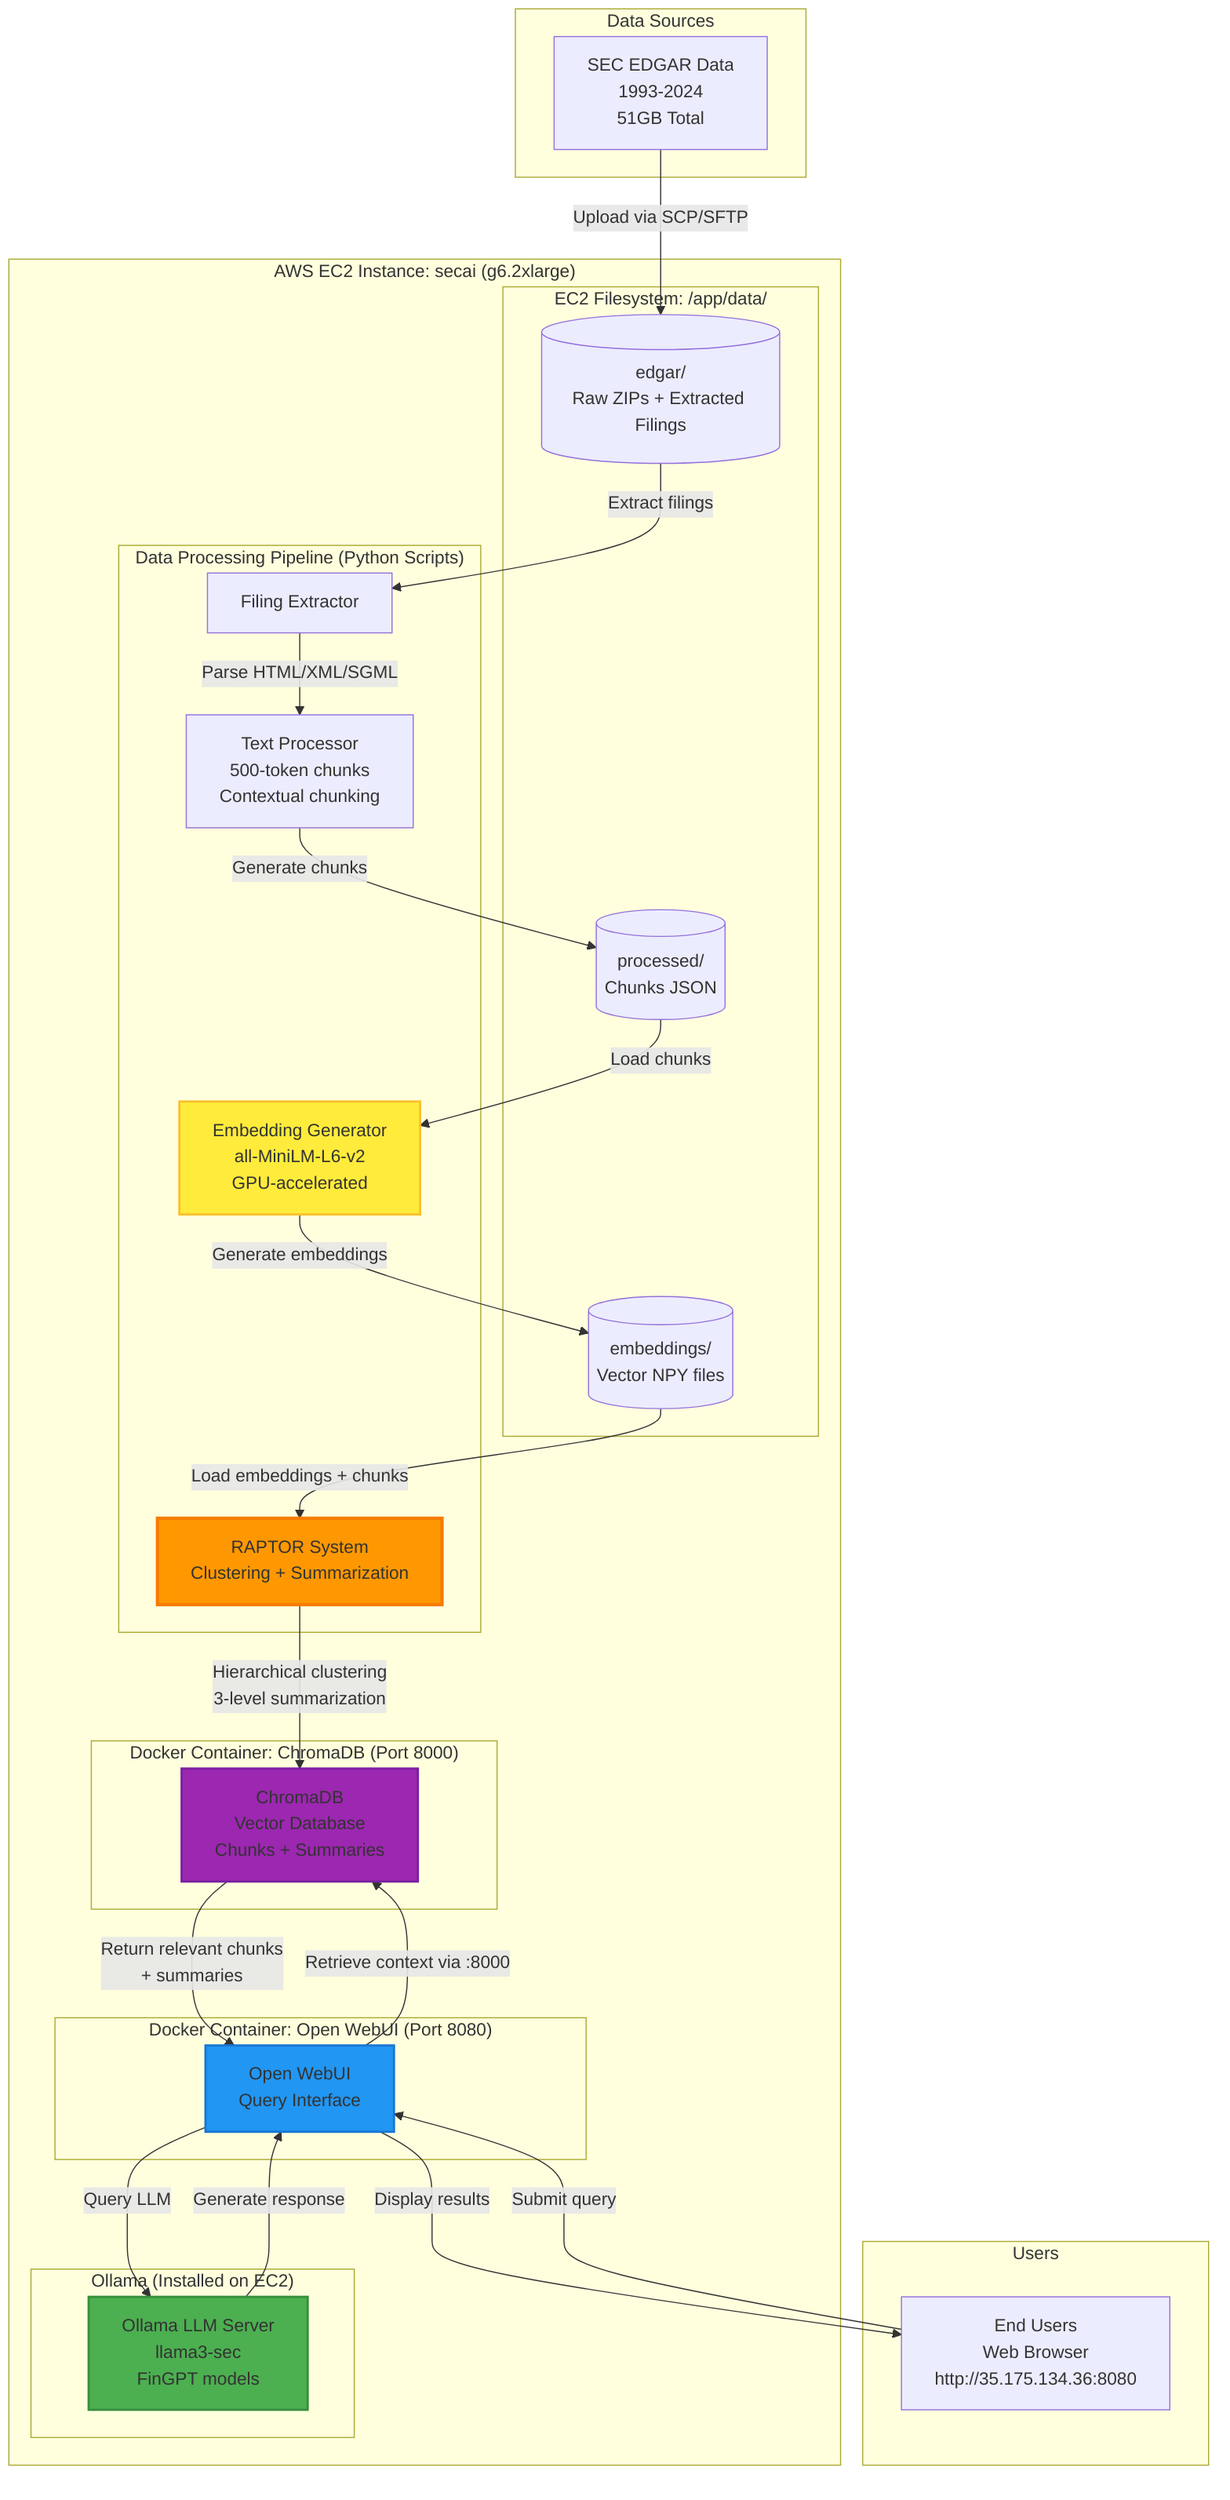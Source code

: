 graph TB
    subgraph "Data Sources"
        A[SEC EDGAR Data<br/>1993-2024<br/>51GB Total]
    end

    subgraph "AWS EC2 Instance: secai (g6.2xlarge)"
        subgraph "EC2 Filesystem: /app/data/"
            J[(edgar/<br/>Raw ZIPs + Extracted Filings)]
            K[(processed/<br/>Chunks JSON)]
            M[(embeddings/<br/>Vector NPY files)]
        end

        subgraph "Data Processing Pipeline (Python Scripts)"
            C[Filing Extractor]
            D[Text Processor<br/>500-token chunks<br/>Contextual chunking]
            F[Embedding Generator<br/>all-MiniLM-L6-v2<br/>GPU-accelerated]
            E[RAPTOR System<br/>Clustering + Summarization]
        end

        subgraph "Ollama (Installed on EC2)"
            H[Ollama LLM Server<br/>llama3-sec<br/>FinGPT models]
        end

        subgraph "Docker Container: ChromaDB (Port 8000)"
            G[ChromaDB<br/>Vector Database<br/>Chunks + Summaries]
        end

        subgraph "Docker Container: Open WebUI (Port 8080)"
            I[Open WebUI<br/>Query Interface]
        end
    end

    subgraph "Users"
        L[End Users<br/>Web Browser<br/>http://35.175.134.36:8080]
    end

    A -->|Upload via SCP/SFTP| J
    J -->|Extract filings| C
    C -->|Parse HTML/XML/SGML| D
    D -->|Generate chunks| K
    K -->|Load chunks| F
    F -->|Generate embeddings| M
    M -->|Load embeddings + chunks| E
    E -->|Hierarchical clustering<br/>3-level summarization| G

    L -->|Submit query| I
    I -->|Query LLM| H
    I -->|Retrieve context via :8000| G
    G -->|Return relevant chunks<br/>+ summaries| I
    H -->|Generate response| I
    I -->|Display results| L

    style E fill:#ff9800,stroke:#f57c00,stroke-width:3px
    style H fill:#4caf50,stroke:#388e3c,stroke-width:2px
    style I fill:#2196f3,stroke:#1976d2,stroke-width:2px
    style G fill:#9c27b0,stroke:#7b1fa2,stroke-width:2px
    style F fill:#ffeb3b,stroke:#fbc02d,stroke-width:2px